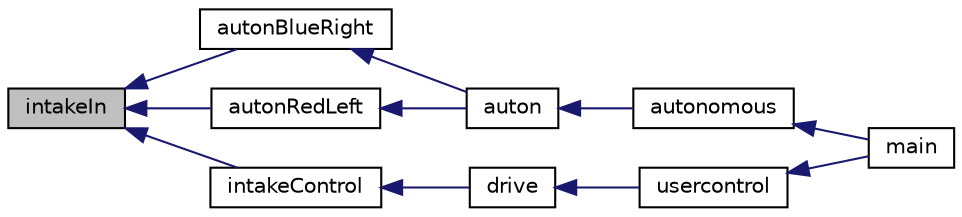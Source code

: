 digraph "intakeIn"
{
  edge [fontname="Helvetica",fontsize="10",labelfontname="Helvetica",labelfontsize="10"];
  node [fontname="Helvetica",fontsize="10",shape=record];
  rankdir="LR";
  Node53 [label="intakeIn",height=0.2,width=0.4,color="black", fillcolor="grey75", style="filled", fontcolor="black"];
  Node53 -> Node54 [dir="back",color="midnightblue",fontsize="10",style="solid"];
  Node54 [label="autonBlueRight",height=0.2,width=0.4,color="black", fillcolor="white", style="filled",URL="$db/ddf/auton_8cpp_ab9984e9a12048995fb71a06a1c94fd31.html#ab9984e9a12048995fb71a06a1c94fd31"];
  Node54 -> Node55 [dir="back",color="midnightblue",fontsize="10",style="solid"];
  Node55 [label="auton",height=0.2,width=0.4,color="black", fillcolor="white", style="filled",URL="$db/ddf/auton_8cpp_a9c7e58a3b4bb5cdd30a6b3ed32e8f962.html#a9c7e58a3b4bb5cdd30a6b3ed32e8f962",tooltip="the autonomous switcher "];
  Node55 -> Node56 [dir="back",color="midnightblue",fontsize="10",style="solid"];
  Node56 [label="autonomous",height=0.2,width=0.4,color="black", fillcolor="white", style="filled",URL="$df/d0a/main_8cpp_a2df3d06bc5bced154da27fce393f991f.html#a2df3d06bc5bced154da27fce393f991f"];
  Node56 -> Node57 [dir="back",color="midnightblue",fontsize="10",style="solid"];
  Node57 [label="main",height=0.2,width=0.4,color="black", fillcolor="white", style="filled",URL="$df/d0a/main_8cpp_ae66f6b31b5ad750f1fe042a706a4e3d4.html#ae66f6b31b5ad750f1fe042a706a4e3d4"];
  Node53 -> Node58 [dir="back",color="midnightblue",fontsize="10",style="solid"];
  Node58 [label="autonRedLeft",height=0.2,width=0.4,color="black", fillcolor="white", style="filled",URL="$db/ddf/auton_8cpp_aae46c4423bc7ed2947e82c4c5dd7f469.html#aae46c4423bc7ed2947e82c4c5dd7f469"];
  Node58 -> Node55 [dir="back",color="midnightblue",fontsize="10",style="solid"];
  Node53 -> Node59 [dir="back",color="midnightblue",fontsize="10",style="solid"];
  Node59 [label="intakeControl",height=0.2,width=0.4,color="black", fillcolor="white", style="filled",URL="$de/de5/drive_8cpp_a8afb2a071b21d98c49d5888a7b380ba6.html#a8afb2a071b21d98c49d5888a7b380ba6"];
  Node59 -> Node60 [dir="back",color="midnightblue",fontsize="10",style="solid"];
  Node60 [label="drive",height=0.2,width=0.4,color="black", fillcolor="white", style="filled",URL="$de/de5/drive_8cpp_a928e32686c7e00c1ecde24c3da3019f7.html#a928e32686c7e00c1ecde24c3da3019f7"];
  Node60 -> Node61 [dir="back",color="midnightblue",fontsize="10",style="solid"];
  Node61 [label="usercontrol",height=0.2,width=0.4,color="black", fillcolor="white", style="filled",URL="$df/d0a/main_8cpp_a0b51ae97a13db57021eefe87a9903444.html#a0b51ae97a13db57021eefe87a9903444"];
  Node61 -> Node57 [dir="back",color="midnightblue",fontsize="10",style="solid"];
}
